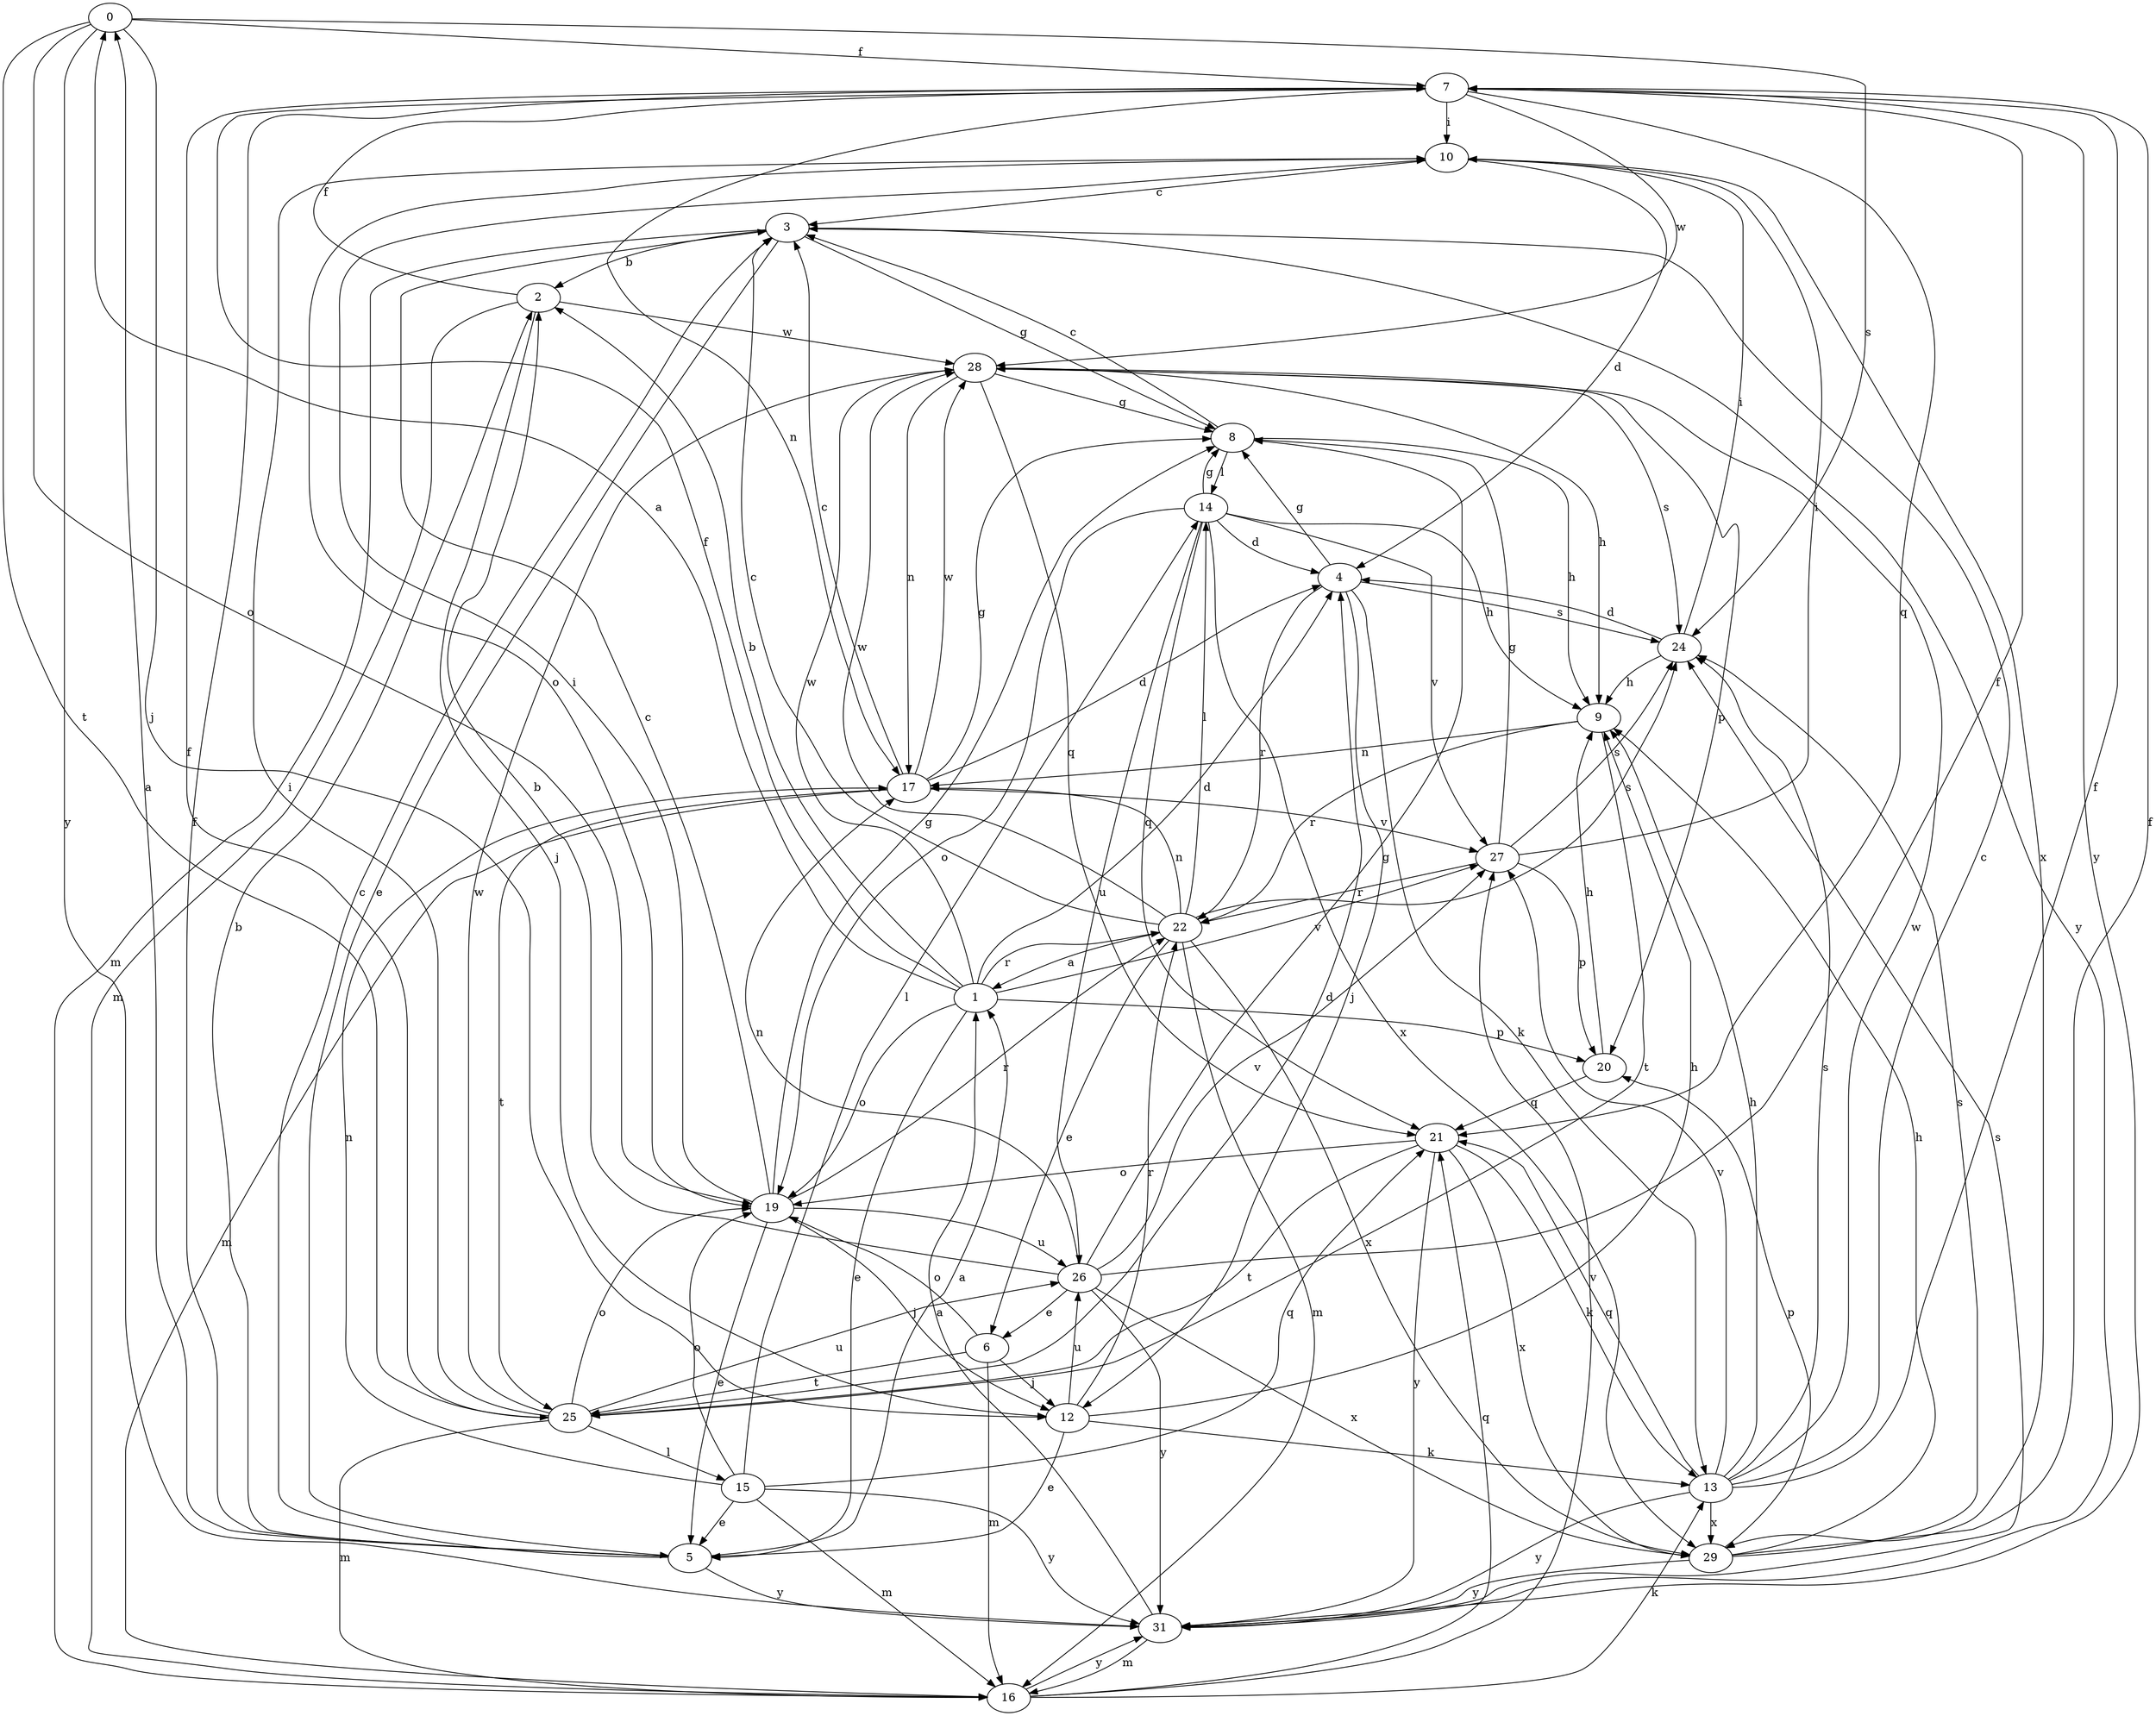 strict digraph  {
0;
1;
2;
3;
4;
5;
6;
7;
8;
9;
10;
12;
13;
14;
15;
16;
17;
19;
20;
21;
22;
24;
25;
26;
27;
28;
29;
31;
0 -> 7  [label=f];
0 -> 12  [label=j];
0 -> 19  [label=o];
0 -> 24  [label=s];
0 -> 25  [label=t];
0 -> 31  [label=y];
1 -> 0  [label=a];
1 -> 2  [label=b];
1 -> 4  [label=d];
1 -> 5  [label=e];
1 -> 7  [label=f];
1 -> 19  [label=o];
1 -> 20  [label=p];
1 -> 22  [label=r];
1 -> 27  [label=v];
1 -> 28  [label=w];
2 -> 7  [label=f];
2 -> 12  [label=j];
2 -> 16  [label=m];
2 -> 28  [label=w];
3 -> 2  [label=b];
3 -> 5  [label=e];
3 -> 8  [label=g];
3 -> 16  [label=m];
3 -> 31  [label=y];
4 -> 8  [label=g];
4 -> 12  [label=j];
4 -> 13  [label=k];
4 -> 22  [label=r];
4 -> 24  [label=s];
5 -> 0  [label=a];
5 -> 1  [label=a];
5 -> 2  [label=b];
5 -> 3  [label=c];
5 -> 7  [label=f];
5 -> 31  [label=y];
6 -> 12  [label=j];
6 -> 16  [label=m];
6 -> 19  [label=o];
6 -> 25  [label=t];
7 -> 10  [label=i];
7 -> 17  [label=n];
7 -> 21  [label=q];
7 -> 28  [label=w];
7 -> 31  [label=y];
8 -> 3  [label=c];
8 -> 9  [label=h];
8 -> 14  [label=l];
9 -> 17  [label=n];
9 -> 22  [label=r];
9 -> 25  [label=t];
10 -> 3  [label=c];
10 -> 4  [label=d];
10 -> 19  [label=o];
10 -> 29  [label=x];
12 -> 5  [label=e];
12 -> 9  [label=h];
12 -> 13  [label=k];
12 -> 22  [label=r];
12 -> 26  [label=u];
13 -> 3  [label=c];
13 -> 7  [label=f];
13 -> 9  [label=h];
13 -> 21  [label=q];
13 -> 24  [label=s];
13 -> 27  [label=v];
13 -> 28  [label=w];
13 -> 29  [label=x];
13 -> 31  [label=y];
14 -> 4  [label=d];
14 -> 8  [label=g];
14 -> 9  [label=h];
14 -> 19  [label=o];
14 -> 21  [label=q];
14 -> 26  [label=u];
14 -> 27  [label=v];
14 -> 29  [label=x];
15 -> 5  [label=e];
15 -> 14  [label=l];
15 -> 16  [label=m];
15 -> 17  [label=n];
15 -> 19  [label=o];
15 -> 21  [label=q];
15 -> 31  [label=y];
16 -> 13  [label=k];
16 -> 21  [label=q];
16 -> 27  [label=v];
16 -> 31  [label=y];
17 -> 3  [label=c];
17 -> 4  [label=d];
17 -> 8  [label=g];
17 -> 16  [label=m];
17 -> 25  [label=t];
17 -> 27  [label=v];
17 -> 28  [label=w];
19 -> 3  [label=c];
19 -> 5  [label=e];
19 -> 8  [label=g];
19 -> 10  [label=i];
19 -> 12  [label=j];
19 -> 22  [label=r];
19 -> 26  [label=u];
20 -> 9  [label=h];
20 -> 21  [label=q];
21 -> 13  [label=k];
21 -> 19  [label=o];
21 -> 25  [label=t];
21 -> 29  [label=x];
21 -> 31  [label=y];
22 -> 1  [label=a];
22 -> 3  [label=c];
22 -> 6  [label=e];
22 -> 14  [label=l];
22 -> 16  [label=m];
22 -> 17  [label=n];
22 -> 24  [label=s];
22 -> 28  [label=w];
22 -> 29  [label=x];
24 -> 4  [label=d];
24 -> 9  [label=h];
24 -> 10  [label=i];
25 -> 4  [label=d];
25 -> 7  [label=f];
25 -> 10  [label=i];
25 -> 15  [label=l];
25 -> 16  [label=m];
25 -> 19  [label=o];
25 -> 26  [label=u];
25 -> 28  [label=w];
26 -> 2  [label=b];
26 -> 6  [label=e];
26 -> 7  [label=f];
26 -> 8  [label=g];
26 -> 17  [label=n];
26 -> 27  [label=v];
26 -> 29  [label=x];
26 -> 31  [label=y];
27 -> 8  [label=g];
27 -> 10  [label=i];
27 -> 20  [label=p];
27 -> 22  [label=r];
27 -> 24  [label=s];
28 -> 8  [label=g];
28 -> 9  [label=h];
28 -> 17  [label=n];
28 -> 20  [label=p];
28 -> 21  [label=q];
28 -> 24  [label=s];
29 -> 7  [label=f];
29 -> 9  [label=h];
29 -> 20  [label=p];
29 -> 24  [label=s];
29 -> 31  [label=y];
31 -> 1  [label=a];
31 -> 16  [label=m];
31 -> 24  [label=s];
}
